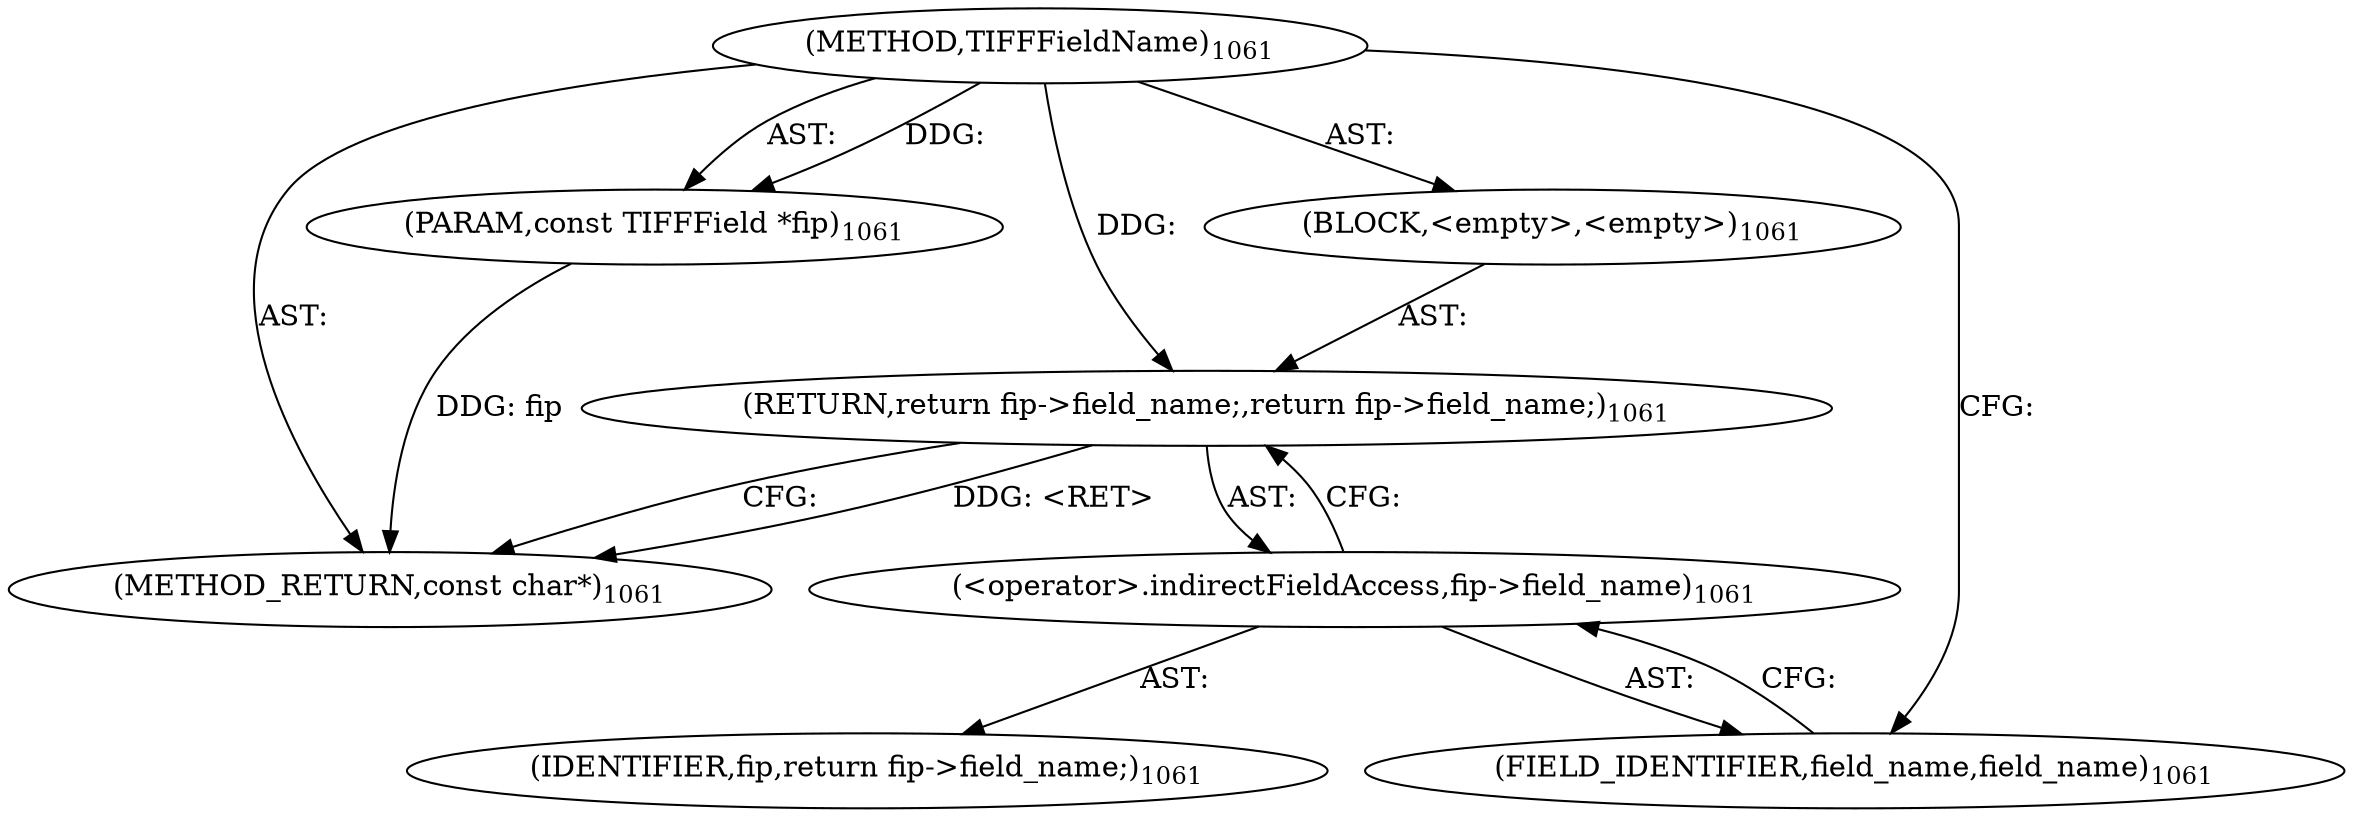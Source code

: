 digraph "TIFFFieldName" {  
"27688" [label = <(METHOD,TIFFFieldName)<SUB>1061</SUB>> ]
"27689" [label = <(PARAM,const TIFFField *fip)<SUB>1061</SUB>> ]
"27690" [label = <(BLOCK,&lt;empty&gt;,&lt;empty&gt;)<SUB>1061</SUB>> ]
"27691" [label = <(RETURN,return fip-&gt;field_name;,return fip-&gt;field_name;)<SUB>1061</SUB>> ]
"27692" [label = <(&lt;operator&gt;.indirectFieldAccess,fip-&gt;field_name)<SUB>1061</SUB>> ]
"27693" [label = <(IDENTIFIER,fip,return fip-&gt;field_name;)<SUB>1061</SUB>> ]
"27694" [label = <(FIELD_IDENTIFIER,field_name,field_name)<SUB>1061</SUB>> ]
"27695" [label = <(METHOD_RETURN,const char*)<SUB>1061</SUB>> ]
  "27688" -> "27689"  [ label = "AST: "] 
  "27688" -> "27690"  [ label = "AST: "] 
  "27688" -> "27695"  [ label = "AST: "] 
  "27690" -> "27691"  [ label = "AST: "] 
  "27691" -> "27692"  [ label = "AST: "] 
  "27692" -> "27693"  [ label = "AST: "] 
  "27692" -> "27694"  [ label = "AST: "] 
  "27691" -> "27695"  [ label = "CFG: "] 
  "27692" -> "27691"  [ label = "CFG: "] 
  "27694" -> "27692"  [ label = "CFG: "] 
  "27688" -> "27694"  [ label = "CFG: "] 
  "27691" -> "27695"  [ label = "DDG: &lt;RET&gt;"] 
  "27689" -> "27695"  [ label = "DDG: fip"] 
  "27688" -> "27689"  [ label = "DDG: "] 
  "27688" -> "27691"  [ label = "DDG: "] 
}
